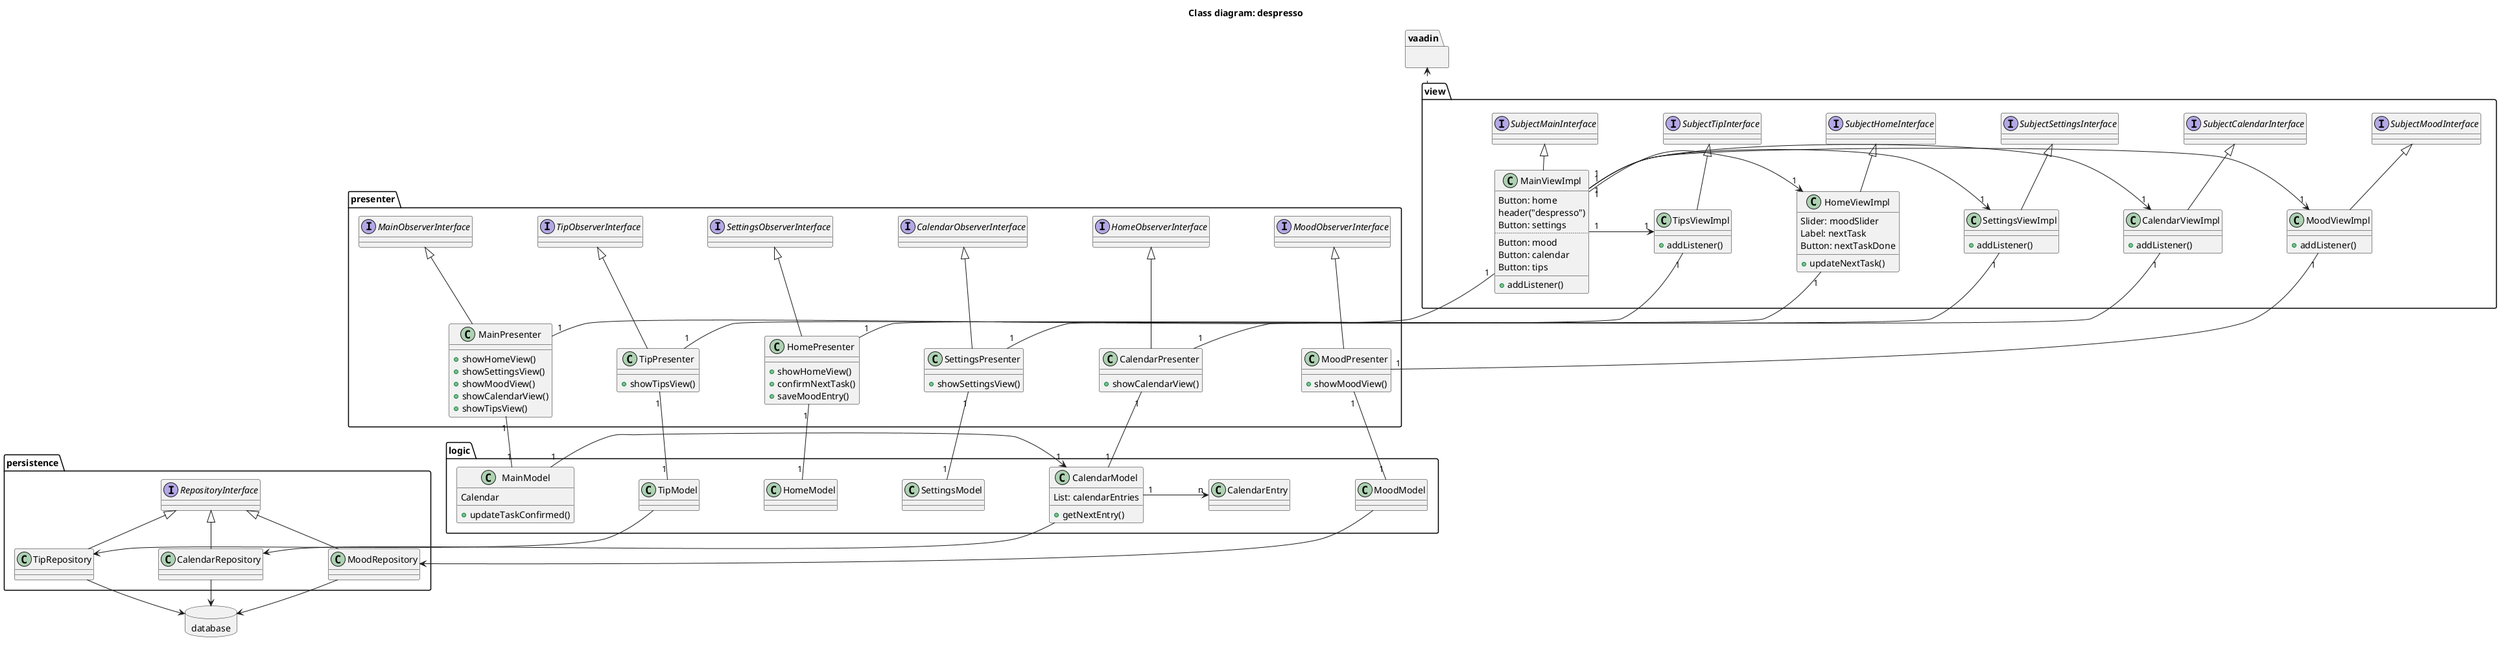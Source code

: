 @startuml

skinparam nodesep 100
skinparam ranksep 40

title Class diagram: despresso

/' Define the class details'/

package vaadin {
}

package view {
    interface SubjectMainInterface
    interface SubjectMoodInterface
    interface SubjectCalendarInterface
    interface SubjectSettingsInterface
    interface SubjectHomeInterface
    interface SubjectTipInterface

    class SettingsViewImpl {
    + addListener()
    }
    class CalendarViewImpl {
    + addListener()
    }
    class MoodViewImpl {
    + addListener()
    }
    class TipsViewImpl {
    + addListener()
    }
    class HomeViewImpl {
        Slider: moodSlider
        Label: nextTask
        Button: nextTaskDone
        + updateNextTask()
        }
    class MainViewImpl {
        Button: home
        header("despresso")
        Button: settings
        ..
        Button: mood
        Button: calendar
        Button: tips
        __
        + addListener()
        }
}

package presenter {
    interface MoodObserverInterface
    interface TipObserverInterface
    interface MainObserverInterface
    interface CalendarObserverInterface
    interface SettingsObserverInterface
    interface HomeObserverInterface

    class MainPresenter{
    + showHomeView()
    + showSettingsView()
    + showMoodView()
    + showCalendarView()
    + showTipsView()
    }

    class HomePresenter {
    + showHomeView()
    + confirmNextTask()
    + saveMoodEntry()
    }

    class SettingsPresenter {
    + showSettingsView()
    }
    class CalendarPresenter {
    + showCalendarView()
    }
    class TipPresenter {
    + showTipsView()
    }
    class MoodPresenter {
    + showMoodView()
    }
}

package logic {
    class MainModel {
    Calendar
    + updateTaskConfirmed()
    }

    class CalendarModel {
    List: calendarEntries
    + getNextEntry()
    }

    class MoodModel

    class TipModel

    class SettingsModel

    class HomeModel

    class CalendarEntry
}

package persistence {

    interface RepositoryInterface

    class TipRepository

    class CalendarRepository

    class MoodRepository



}
  package database <<Database>> {
    }



/' Define relations'/

vaadin <.. view

/' Presenter - View'/
MainPresenter "1" -- "1" MainViewImpl
SettingsViewImpl "1" -- "1" SettingsPresenter
HomeViewImpl "1" -- "1" HomePresenter
TipsViewImpl "1" -- "1" TipPresenter
CalendarViewImpl "1" -- "1" CalendarPresenter
MoodViewImpl "1" -- "1" MoodPresenter

/' View - View'/
MainViewImpl "1" -> "1" HomeViewImpl
MainViewImpl "1" -> "1" SettingsViewImpl
MainViewImpl "1" -> "1" CalendarViewImpl
MainViewImpl "1" -> "1" TipsViewImpl
MainViewImpl "1" -> "1" MoodViewImpl

/' Presenter - Model'/
MainPresenter "1" -- "1" MainModel
TipPresenter "1" -- "1" TipModel
MoodPresenter "1" -- "1" MoodModel
SettingsPresenter "1" -- "1" SettingsModel
HomePresenter "1" -- "1" HomeModel
CalendarPresenter "1" -- "1" CalendarModel


CalendarModel "1" -> "n" CalendarEntry

MainModel "1" -> "1" CalendarModel

SubjectMainInterface <|-- MainViewImpl
SubjectMoodInterface <|-- MoodViewImpl
SubjectTipInterface <|-- TipsViewImpl
SubjectCalendarInterface <|-- CalendarViewImpl
SubjectSettingsInterface <|-- SettingsViewImpl
SubjectHomeInterface <|-- HomeViewImpl

MainObserverInterface <|-- MainPresenter
MoodObserverInterface <|-- MoodPresenter
TipObserverInterface <|-- TipPresenter
HomeObserverInterface <|-- CalendarPresenter
CalendarObserverInterface <|-- SettingsPresenter
SettingsObserverInterface <|-- HomePresenter

/' Persistence '/
RepositoryInterface <|-- TipRepository
RepositoryInterface <|-- CalendarRepository
RepositoryInterface <|-- MoodRepository
TipModel --> TipRepository
MoodModel --> MoodRepository
CalendarModel --> CalendarRepository

CalendarRepository --> database
MoodRepository --> database
TipRepository --> database

@enduml